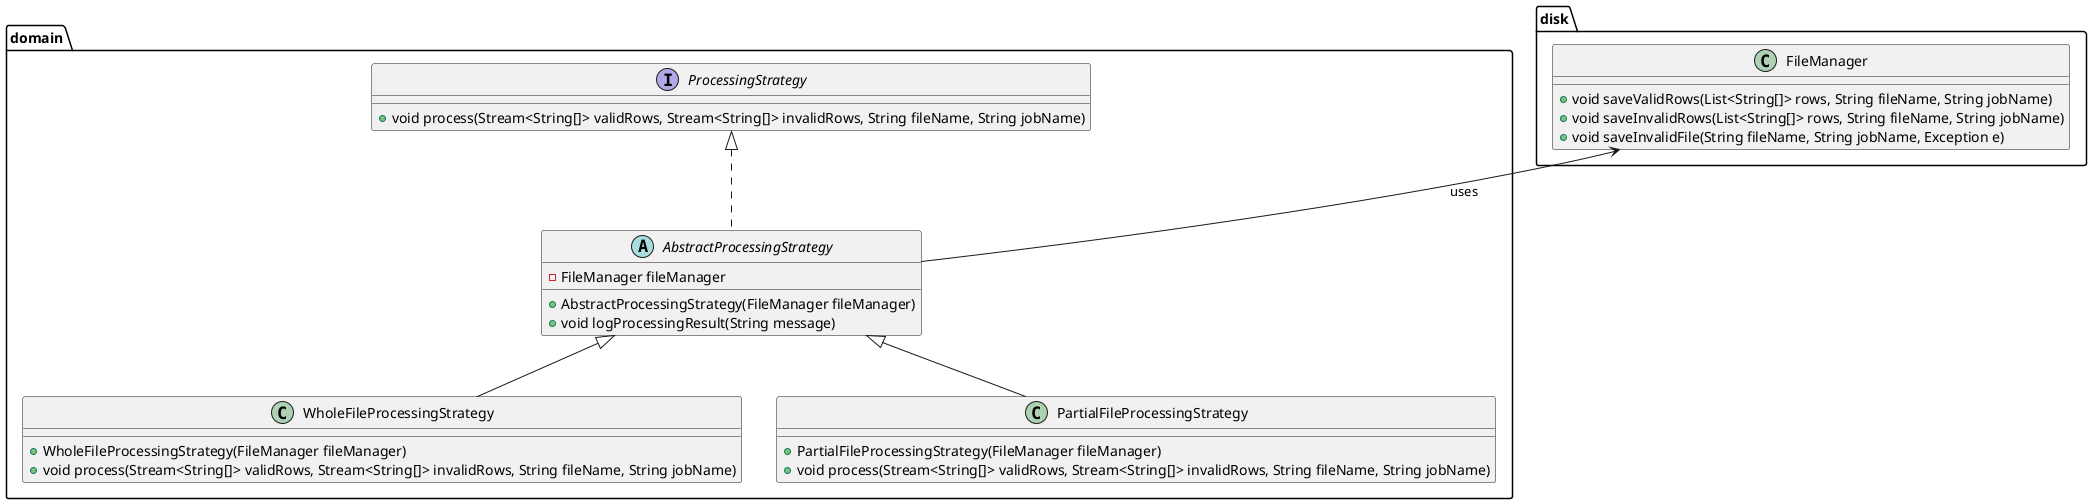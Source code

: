 @startuml

package "domain" {
    interface ProcessingStrategy {
        +void process(Stream<String[]> validRows, Stream<String[]> invalidRows, String fileName, String jobName)
    }

    abstract class AbstractProcessingStrategy implements ProcessingStrategy {
        -FileManager fileManager
        +AbstractProcessingStrategy(FileManager fileManager)
        +void logProcessingResult(String message)
    }

    class WholeFileProcessingStrategy extends AbstractProcessingStrategy {
        +WholeFileProcessingStrategy(FileManager fileManager)
        +void process(Stream<String[]> validRows, Stream<String[]> invalidRows, String fileName, String jobName)
    }

    class PartialFileProcessingStrategy extends AbstractProcessingStrategy {
        +PartialFileProcessingStrategy(FileManager fileManager)
        +void process(Stream<String[]> validRows, Stream<String[]> invalidRows, String fileName, String jobName)
    }
}

package "disk" {
    class FileManager {
        +void saveValidRows(List<String[]> rows, String fileName, String jobName)
        +void saveInvalidRows(List<String[]> rows, String fileName, String jobName)
        +void saveInvalidFile(String fileName, String jobName, Exception e)
    }
}

AbstractProcessingStrategy -----[norank]> FileManager : uses
@enduml
